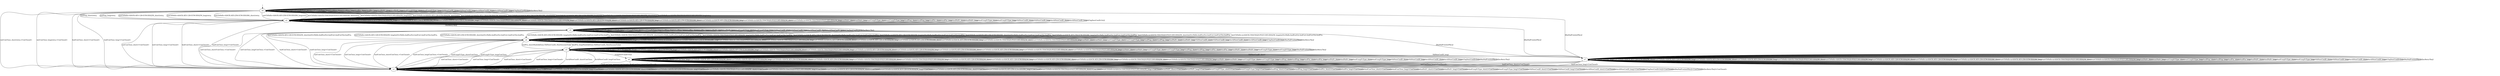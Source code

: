 digraph "../results/msquicModels/msquic-BWR-BWR-0/learnedModel" {
s0 [label=s0];
s1 [label=s1];
s2 [label=s2];
s3 [label=s3];
s4 [label=s4];
s5 [label=s5];
s6 [label=s6];
s7 [label=s7];
s0 -> s2  [label="initPing_short/retry, "];
s0 -> s2  [label="initPing_long/retry, "];
s0 -> s1  [label="initConClose_short/retry,<ConClosed> "];
s0 -> s1  [label="initConClose_long/retry,<ConClosed> "];
s0 -> s2  [label="initCltHello-vldACK:AES-128-GCM-SHA256_short/retry, "];
s0 -> s2  [label="initCltHello-vldACK:AES-128-GCM-SHA256_long/retry, "];
s0 -> s2  [label="initCltHello-vldACK:AES-256-GCM-SHA384_short/retry, "];
s0 -> s2  [label="initCltHello-vldACK:AES-256-GCM-SHA384_long/retry, "];
s0 -> s2  [label="initCltHello-vldACK:CHACHA20-POLY1305-SHA256_short/retry, "];
s0 -> s2  [label="initCltHello-vldACK:CHACHA20-POLY1305-SHA256_long/retry, "];
s0 -> s2  [label="initCltHello-invldACK:AES-128-GCM-SHA256_short/retry, "];
s0 -> s2  [label="initCltHello-invldACK:AES-128-GCM-SHA256_long/retry, "];
s0 -> s2  [label="initCltHello-invldACK:AES-256-GCM-SHA384_short/retry, "];
s0 -> s2  [label="initCltHello-invldACK:AES-256-GCM-SHA384_long/retry, "];
s0 -> s2  [label="initCltHello-invldACK:CHACHA20-POLY1305-SHA256_short/retry, "];
s0 -> s2  [label="initCltHello-invldACK:CHACHA20-POLY1305-SHA256_long/retry, "];
s0 -> s0  [label="initNoFr_short/ "];
s0 -> s0  [label="initNoFr_long/ "];
s0 -> s0  [label="initUnxpFrType_short/ "];
s0 -> s0  [label="initUnxpFrType_long/ "];
s0 -> s0  [label="hndPing_short/ "];
s0 -> s0  [label="hndPing_long/ "];
s0 -> s0  [label="hndFin_short/ "];
s0 -> s0  [label="hndFin_long/ "];
s0 -> s1  [label="hndConClose_short/<ConClosed> "];
s0 -> s1  [label="hndConClose_long/<ConClosed> "];
s0 -> s0  [label="hndNoFr_short/ "];
s0 -> s0  [label="hndNoFr_long/ "];
s0 -> s0  [label="hndUnxpFrType_short/ "];
s0 -> s0  [label="hndUnxpFrType_long/ "];
s0 -> s0  [label="VldNewConID_short/ "];
s0 -> s0  [label="VldNewConID_long/ "];
s0 -> s0  [label="InvldNewConID_short/ "];
s0 -> s0  [label="InvldNewConID_long/ "];
s0 -> s0  [label="[ChgDestConID-Ori]/ "];
s0 -> s7  [label="[RmPadFrmInitPkts]/ "];
s0 -> s0  [label="[IncRetryTkn]/ "];
s1 -> s1  [label="initPing_short/<ConClosed> "];
s1 -> s1  [label="initPing_long/<ConClosed> "];
s1 -> s1  [label="initConClose_short/<ConClosed> "];
s1 -> s1  [label="initConClose_long/<ConClosed> "];
s1 -> s1  [label="initCltHello-vldACK:AES-128-GCM-SHA256_short/<ConClosed> "];
s1 -> s1  [label="initCltHello-vldACK:AES-128-GCM-SHA256_long/<ConClosed> "];
s1 -> s1  [label="initCltHello-vldACK:AES-256-GCM-SHA384_short/<ConClosed> "];
s1 -> s1  [label="initCltHello-vldACK:AES-256-GCM-SHA384_long/<ConClosed> "];
s1 -> s1  [label="initCltHello-vldACK:CHACHA20-POLY1305-SHA256_short/<ConClosed> "];
s1 -> s1  [label="initCltHello-vldACK:CHACHA20-POLY1305-SHA256_long/<ConClosed> "];
s1 -> s1  [label="initCltHello-invldACK:AES-128-GCM-SHA256_short/<ConClosed> "];
s1 -> s1  [label="initCltHello-invldACK:AES-128-GCM-SHA256_long/<ConClosed> "];
s1 -> s1  [label="initCltHello-invldACK:AES-256-GCM-SHA384_short/<ConClosed> "];
s1 -> s1  [label="initCltHello-invldACK:AES-256-GCM-SHA384_long/<ConClosed> "];
s1 -> s1  [label="initCltHello-invldACK:CHACHA20-POLY1305-SHA256_short/<ConClosed> "];
s1 -> s1  [label="initCltHello-invldACK:CHACHA20-POLY1305-SHA256_long/<ConClosed> "];
s1 -> s1  [label="initNoFr_short/<ConClosed> "];
s1 -> s1  [label="initNoFr_long/<ConClosed> "];
s1 -> s1  [label="initUnxpFrType_short/<ConClosed> "];
s1 -> s1  [label="initUnxpFrType_long/<ConClosed> "];
s1 -> s1  [label="hndPing_short/<ConClosed> "];
s1 -> s1  [label="hndPing_long/<ConClosed> "];
s1 -> s1  [label="hndFin_short/<ConClosed> "];
s1 -> s1  [label="hndFin_long/<ConClosed> "];
s1 -> s1  [label="hndConClose_short/<ConClosed> "];
s1 -> s1  [label="hndConClose_long/<ConClosed> "];
s1 -> s1  [label="hndNoFr_short/<ConClosed> "];
s1 -> s1  [label="hndNoFr_long/<ConClosed> "];
s1 -> s1  [label="hndUnxpFrType_short/<ConClosed> "];
s1 -> s1  [label="hndUnxpFrType_long/<ConClosed> "];
s1 -> s1  [label="VldNewConID_short/<ConClosed> "];
s1 -> s1  [label="VldNewConID_long/<ConClosed> "];
s1 -> s1  [label="InvldNewConID_short/<ConClosed> "];
s1 -> s1  [label="InvldNewConID_long/<ConClosed> "];
s1 -> s1  [label="[ChgDestConID-Ori]/<ConClosed> "];
s1 -> s1  [label="[RmPadFrmInitPkts]/<ConClosed> "];
s1 -> s1  [label="[IncRetryTkn]/<ConClosed> "];
s2 -> s2  [label="initPing_short/ "];
s2 -> s2  [label="initPing_long/ "];
s2 -> s1  [label="initConClose_short/<ConClosed> "];
s2 -> s1  [label="initConClose_long/<ConClosed> "];
s2 -> s2  [label="initCltHello-vldACK:AES-128-GCM-SHA256_short/ "];
s2 -> s2  [label="initCltHello-vldACK:AES-128-GCM-SHA256_long/ "];
s2 -> s2  [label="initCltHello-vldACK:AES-256-GCM-SHA384_short/ "];
s2 -> s2  [label="initCltHello-vldACK:AES-256-GCM-SHA384_long/ "];
s2 -> s2  [label="initCltHello-vldACK:CHACHA20-POLY1305-SHA256_short/ "];
s2 -> s2  [label="initCltHello-vldACK:CHACHA20-POLY1305-SHA256_long/ "];
s2 -> s2  [label="initCltHello-invldACK:AES-128-GCM-SHA256_short/ "];
s2 -> s2  [label="initCltHello-invldACK:AES-128-GCM-SHA256_long/ "];
s2 -> s2  [label="initCltHello-invldACK:AES-256-GCM-SHA384_short/ "];
s2 -> s2  [label="initCltHello-invldACK:AES-256-GCM-SHA384_long/ "];
s2 -> s2  [label="initCltHello-invldACK:CHACHA20-POLY1305-SHA256_short/ "];
s2 -> s2  [label="initCltHello-invldACK:CHACHA20-POLY1305-SHA256_long/ "];
s2 -> s2  [label="initNoFr_short/ "];
s2 -> s2  [label="initNoFr_long/ "];
s2 -> s2  [label="initUnxpFrType_short/ "];
s2 -> s2  [label="initUnxpFrType_long/ "];
s2 -> s2  [label="hndPing_short/ "];
s2 -> s2  [label="hndPing_long/ "];
s2 -> s2  [label="hndFin_short/ "];
s2 -> s2  [label="hndFin_long/ "];
s2 -> s1  [label="hndConClose_short/<ConClosed> "];
s2 -> s1  [label="hndConClose_long/<ConClosed> "];
s2 -> s2  [label="hndNoFr_short/ "];
s2 -> s2  [label="hndNoFr_long/ "];
s2 -> s2  [label="hndUnxpFrType_short/ "];
s2 -> s2  [label="hndUnxpFrType_long/ "];
s2 -> s2  [label="VldNewConID_short/ "];
s2 -> s2  [label="VldNewConID_long/ "];
s2 -> s2  [label="InvldNewConID_short/ "];
s2 -> s2  [label="InvldNewConID_long/ "];
s2 -> s2  [label="[ChgDestConID-Ori]/ "];
s2 -> s7  [label="[RmPadFrmInitPkts]/ "];
s2 -> s3  [label="[IncRetryTkn]/ "];
s3 -> s3  [label="initPing_short/ "];
s3 -> s3  [label="initPing_long/ "];
s3 -> s1  [label="initConClose_short/ConClose,<ConClosed> "];
s3 -> s1  [label="initConClose_long/ConClose,<ConClosed> "];
s3 -> s4  [label="initCltHello-vldACK:AES-128-GCM-SHA256_short/initSvrHello,hndEncExt,hndCert,hndCertVer,hndFin, "];
s3 -> s4  [label="initCltHello-vldACK:AES-128-GCM-SHA256_long/initSvrHello,hndEncExt,hndCert,hndCertVer,hndFin, "];
s3 -> s4  [label="initCltHello-vldACK:AES-256-GCM-SHA384_short/initSvrHello,hndEncExt,hndCert,hndCertVer,hndFin, "];
s3 -> s4  [label="initCltHello-vldACK:AES-256-GCM-SHA384_long/initSvrHello,hndEncExt,hndCert,hndCertVer,hndFin, "];
s3 -> s4  [label="initCltHello-vldACK:CHACHA20-POLY1305-SHA256_short/initSvrHello,hndEncExt,hndCert,hndCertVer,hndFin, "];
s3 -> s4  [label="initCltHello-vldACK:CHACHA20-POLY1305-SHA256_long/initSvrHello,hndEncExt,hndCert,hndCertVer,hndFin, "];
s3 -> s4  [label="initCltHello-invldACK:AES-128-GCM-SHA256_short/initSvrHello,hndEncExt,hndCert,hndCertVer,hndFin, "];
s3 -> s4  [label="initCltHello-invldACK:AES-128-GCM-SHA256_long/initSvrHello,hndEncExt,hndCert,hndCertVer,hndFin, "];
s3 -> s4  [label="initCltHello-invldACK:AES-256-GCM-SHA384_short/initSvrHello,hndEncExt,hndCert,hndCertVer,hndFin, "];
s3 -> s4  [label="initCltHello-invldACK:AES-256-GCM-SHA384_long/initSvrHello,hndEncExt,hndCert,hndCertVer,hndFin, "];
s3 -> s4  [label="initCltHello-invldACK:CHACHA20-POLY1305-SHA256_short/initSvrHello,hndEncExt,hndCert,hndCertVer,hndFin, "];
s3 -> s4  [label="initCltHello-invldACK:CHACHA20-POLY1305-SHA256_long/initSvrHello,hndEncExt,hndCert,hndCertVer,hndFin, "];
s3 -> s3  [label="initNoFr_short/ "];
s3 -> s3  [label="initNoFr_long/ "];
s3 -> s3  [label="initUnxpFrType_short/ "];
s3 -> s3  [label="initUnxpFrType_long/ "];
s3 -> s3  [label="hndPing_short/ "];
s3 -> s3  [label="hndPing_long/ "];
s3 -> s3  [label="hndFin_short/ "];
s3 -> s3  [label="hndFin_long/ "];
s3 -> s1  [label="hndConClose_short/<ConClosed> "];
s3 -> s1  [label="hndConClose_long/<ConClosed> "];
s3 -> s3  [label="hndNoFr_short/ "];
s3 -> s3  [label="hndNoFr_long/ "];
s3 -> s3  [label="hndUnxpFrType_short/ "];
s3 -> s3  [label="hndUnxpFrType_long/ "];
s3 -> s3  [label="VldNewConID_short/ "];
s3 -> s3  [label="VldNewConID_long/ "];
s3 -> s3  [label="InvldNewConID_short/ "];
s3 -> s3  [label="InvldNewConID_long/ "];
s3 -> s3  [label="[ChgDestConID-Ori]/ "];
s3 -> s7  [label="[RmPadFrmInitPkts]/ "];
s3 -> s3  [label="[IncRetryTkn]/ "];
s4 -> s4  [label="initPing_short/ "];
s4 -> s4  [label="initPing_long/ "];
s4 -> s1  [label="initConClose_short/<ConClosed> "];
s4 -> s1  [label="initConClose_long/<ConClosed> "];
s4 -> s4  [label="initCltHello-vldACK:AES-128-GCM-SHA256_short/ "];
s4 -> s4  [label="initCltHello-vldACK:AES-128-GCM-SHA256_long/ "];
s4 -> s4  [label="initCltHello-vldACK:AES-256-GCM-SHA384_short/ "];
s4 -> s4  [label="initCltHello-vldACK:AES-256-GCM-SHA384_long/ "];
s4 -> s4  [label="initCltHello-vldACK:CHACHA20-POLY1305-SHA256_short/ "];
s4 -> s4  [label="initCltHello-vldACK:CHACHA20-POLY1305-SHA256_long/ "];
s4 -> s4  [label="initCltHello-invldACK:AES-128-GCM-SHA256_short/ "];
s4 -> s4  [label="initCltHello-invldACK:AES-128-GCM-SHA256_long/ "];
s4 -> s4  [label="initCltHello-invldACK:AES-256-GCM-SHA384_short/ "];
s4 -> s4  [label="initCltHello-invldACK:AES-256-GCM-SHA384_long/ "];
s4 -> s4  [label="initCltHello-invldACK:CHACHA20-POLY1305-SHA256_short/ "];
s4 -> s4  [label="initCltHello-invldACK:CHACHA20-POLY1305-SHA256_long/ "];
s4 -> s4  [label="initNoFr_short/ "];
s4 -> s4  [label="initNoFr_long/ "];
s4 -> s4  [label="initUnxpFrType_short/ "];
s4 -> s4  [label="initUnxpFrType_long/ "];
s4 -> s4  [label="hndPing_short/ "];
s4 -> s4  [label="hndPing_long/ "];
s4 -> s5  [label="hndFin_short/HndshkDone,VldNewConID,,NewSessionTicket "];
s4 -> s5  [label="hndFin_long/HndshkDone,VldNewConID,,NewSessionTicket "];
s4 -> s1  [label="hndConClose_short/ConClose,<ConClosed> "];
s4 -> s1  [label="hndConClose_long/ConClose,<ConClosed> "];
s4 -> s4  [label="hndNoFr_short/ "];
s4 -> s4  [label="hndNoFr_long/ "];
s4 -> s1  [label="hndUnxpFrType_short/ConClose, "];
s4 -> s1  [label="hndUnxpFrType_long/ConClose, "];
s4 -> s4  [label="VldNewConID_short/ "];
s4 -> s4  [label="VldNewConID_long/ "];
s4 -> s4  [label="InvldNewConID_short/ "];
s4 -> s4  [label="InvldNewConID_long/ "];
s4 -> s4  [label="[ChgDestConID-Ori]/ "];
s4 -> s4  [label="[RmPadFrmInitPkts]/ "];
s4 -> s4  [label="[IncRetryTkn]/ "];
s5 -> s5  [label="initPing_short/ "];
s5 -> s5  [label="initPing_long/ "];
s5 -> s1  [label="initConClose_short/<ConClosed> "];
s5 -> s1  [label="initConClose_long/<ConClosed> "];
s5 -> s5  [label="initCltHello-vldACK:AES-128-GCM-SHA256_short/ "];
s5 -> s5  [label="initCltHello-vldACK:AES-128-GCM-SHA256_long/ "];
s5 -> s5  [label="initCltHello-vldACK:AES-256-GCM-SHA384_short/ "];
s5 -> s5  [label="initCltHello-vldACK:AES-256-GCM-SHA384_long/ "];
s5 -> s5  [label="initCltHello-vldACK:CHACHA20-POLY1305-SHA256_short/ "];
s5 -> s5  [label="initCltHello-vldACK:CHACHA20-POLY1305-SHA256_long/ "];
s5 -> s5  [label="initCltHello-invldACK:AES-128-GCM-SHA256_short/ "];
s5 -> s5  [label="initCltHello-invldACK:AES-128-GCM-SHA256_long/ "];
s5 -> s5  [label="initCltHello-invldACK:AES-256-GCM-SHA384_short/ "];
s5 -> s5  [label="initCltHello-invldACK:AES-256-GCM-SHA384_long/ "];
s5 -> s5  [label="initCltHello-invldACK:CHACHA20-POLY1305-SHA256_short/ "];
s5 -> s5  [label="initCltHello-invldACK:CHACHA20-POLY1305-SHA256_long/ "];
s5 -> s5  [label="initNoFr_short/ "];
s5 -> s5  [label="initNoFr_long/ "];
s5 -> s5  [label="initUnxpFrType_short/ "];
s5 -> s5  [label="initUnxpFrType_long/ "];
s5 -> s5  [label="hndPing_short/ "];
s5 -> s5  [label="hndPing_long/ "];
s5 -> s5  [label="hndFin_short/ "];
s5 -> s5  [label="hndFin_long/ "];
s5 -> s1  [label="hndConClose_short/<ConClosed> "];
s5 -> s1  [label="hndConClose_long/<ConClosed> "];
s5 -> s5  [label="hndNoFr_short/ "];
s5 -> s5  [label="hndNoFr_long/ "];
s5 -> s5  [label="hndUnxpFrType_short/ "];
s5 -> s5  [label="hndUnxpFrType_long/ "];
s5 -> s7  [label="VldNewConID_short/ "];
s5 -> s7  [label="VldNewConID_long/ "];
s5 -> s1  [label="InvldNewConID_short/ConClose, "];
s5 -> s1  [label="InvldNewConID_long/ConClose, "];
s5 -> s6  [label="[ChgDestConID-Ori]/ "];
s5 -> s5  [label="[RmPadFrmInitPkts]/ "];
s5 -> s5  [label="[IncRetryTkn]/ "];
s6 -> s6  [label="initPing_short/ "];
s6 -> s6  [label="initPing_long/ "];
s6 -> s6  [label="initConClose_short/ "];
s6 -> s6  [label="initConClose_long/ "];
s6 -> s6  [label="initCltHello-vldACK:AES-128-GCM-SHA256_short/ "];
s6 -> s6  [label="initCltHello-vldACK:AES-128-GCM-SHA256_long/ "];
s6 -> s6  [label="initCltHello-vldACK:AES-256-GCM-SHA384_short/ "];
s6 -> s6  [label="initCltHello-vldACK:AES-256-GCM-SHA384_long/ "];
s6 -> s6  [label="initCltHello-vldACK:CHACHA20-POLY1305-SHA256_short/ "];
s6 -> s6  [label="initCltHello-vldACK:CHACHA20-POLY1305-SHA256_long/ "];
s6 -> s6  [label="initCltHello-invldACK:AES-128-GCM-SHA256_short/ "];
s6 -> s6  [label="initCltHello-invldACK:AES-128-GCM-SHA256_long/ "];
s6 -> s6  [label="initCltHello-invldACK:AES-256-GCM-SHA384_short/ "];
s6 -> s6  [label="initCltHello-invldACK:AES-256-GCM-SHA384_long/ "];
s6 -> s6  [label="initCltHello-invldACK:CHACHA20-POLY1305-SHA256_short/ "];
s6 -> s6  [label="initCltHello-invldACK:CHACHA20-POLY1305-SHA256_long/ "];
s6 -> s6  [label="initNoFr_short/ "];
s6 -> s6  [label="initNoFr_long/ "];
s6 -> s6  [label="initUnxpFrType_short/ "];
s6 -> s6  [label="initUnxpFrType_long/ "];
s6 -> s6  [label="hndPing_short/ "];
s6 -> s6  [label="hndPing_long/ "];
s6 -> s6  [label="hndFin_short/ "];
s6 -> s6  [label="hndFin_long/ "];
s6 -> s1  [label="hndConClose_short/<ConClosed> "];
s6 -> s1  [label="hndConClose_long/<ConClosed> "];
s6 -> s6  [label="hndNoFr_short/ "];
s6 -> s6  [label="hndNoFr_long/ "];
s6 -> s6  [label="hndUnxpFrType_short/ "];
s6 -> s6  [label="hndUnxpFrType_long/ "];
s6 -> s6  [label="VldNewConID_short/ "];
s6 -> s6  [label="VldNewConID_long/ "];
s6 -> s6  [label="InvldNewConID_short/ "];
s6 -> s6  [label="InvldNewConID_long/ "];
s6 -> s6  [label="[ChgDestConID-Ori]/ "];
s6 -> s6  [label="[RmPadFrmInitPkts]/ "];
s6 -> s6  [label="[IncRetryTkn]/ "];
s7 -> s7  [label="initPing_short/ "];
s7 -> s7  [label="initPing_long/ "];
s7 -> s1  [label="initConClose_short/<ConClosed> "];
s7 -> s1  [label="initConClose_long/<ConClosed> "];
s7 -> s7  [label="initCltHello-vldACK:AES-128-GCM-SHA256_short/ "];
s7 -> s7  [label="initCltHello-vldACK:AES-128-GCM-SHA256_long/ "];
s7 -> s7  [label="initCltHello-vldACK:AES-256-GCM-SHA384_short/ "];
s7 -> s7  [label="initCltHello-vldACK:AES-256-GCM-SHA384_long/ "];
s7 -> s7  [label="initCltHello-vldACK:CHACHA20-POLY1305-SHA256_short/ "];
s7 -> s7  [label="initCltHello-vldACK:CHACHA20-POLY1305-SHA256_long/ "];
s7 -> s7  [label="initCltHello-invldACK:AES-128-GCM-SHA256_short/ "];
s7 -> s7  [label="initCltHello-invldACK:AES-128-GCM-SHA256_long/ "];
s7 -> s7  [label="initCltHello-invldACK:AES-256-GCM-SHA384_short/ "];
s7 -> s7  [label="initCltHello-invldACK:AES-256-GCM-SHA384_long/ "];
s7 -> s7  [label="initCltHello-invldACK:CHACHA20-POLY1305-SHA256_short/ "];
s7 -> s7  [label="initCltHello-invldACK:CHACHA20-POLY1305-SHA256_long/ "];
s7 -> s7  [label="initNoFr_short/ "];
s7 -> s7  [label="initNoFr_long/ "];
s7 -> s7  [label="initUnxpFrType_short/ "];
s7 -> s7  [label="initUnxpFrType_long/ "];
s7 -> s7  [label="hndPing_short/ "];
s7 -> s7  [label="hndPing_long/ "];
s7 -> s7  [label="hndFin_short/ "];
s7 -> s7  [label="hndFin_long/ "];
s7 -> s1  [label="hndConClose_short/<ConClosed> "];
s7 -> s1  [label="hndConClose_long/<ConClosed> "];
s7 -> s7  [label="hndNoFr_short/ "];
s7 -> s7  [label="hndNoFr_long/ "];
s7 -> s7  [label="hndUnxpFrType_short/ "];
s7 -> s7  [label="hndUnxpFrType_long/ "];
s7 -> s7  [label="VldNewConID_short/ "];
s7 -> s7  [label="VldNewConID_long/ "];
s7 -> s7  [label="InvldNewConID_short/ "];
s7 -> s7  [label="InvldNewConID_long/ "];
s7 -> s7  [label="[ChgDestConID-Ori]/ "];
s7 -> s7  [label="[RmPadFrmInitPkts]/ "];
s7 -> s7  [label="[IncRetryTkn]/ "];
__start0 [label="", shape=none];
__start0 -> s0  [label=""];
}
